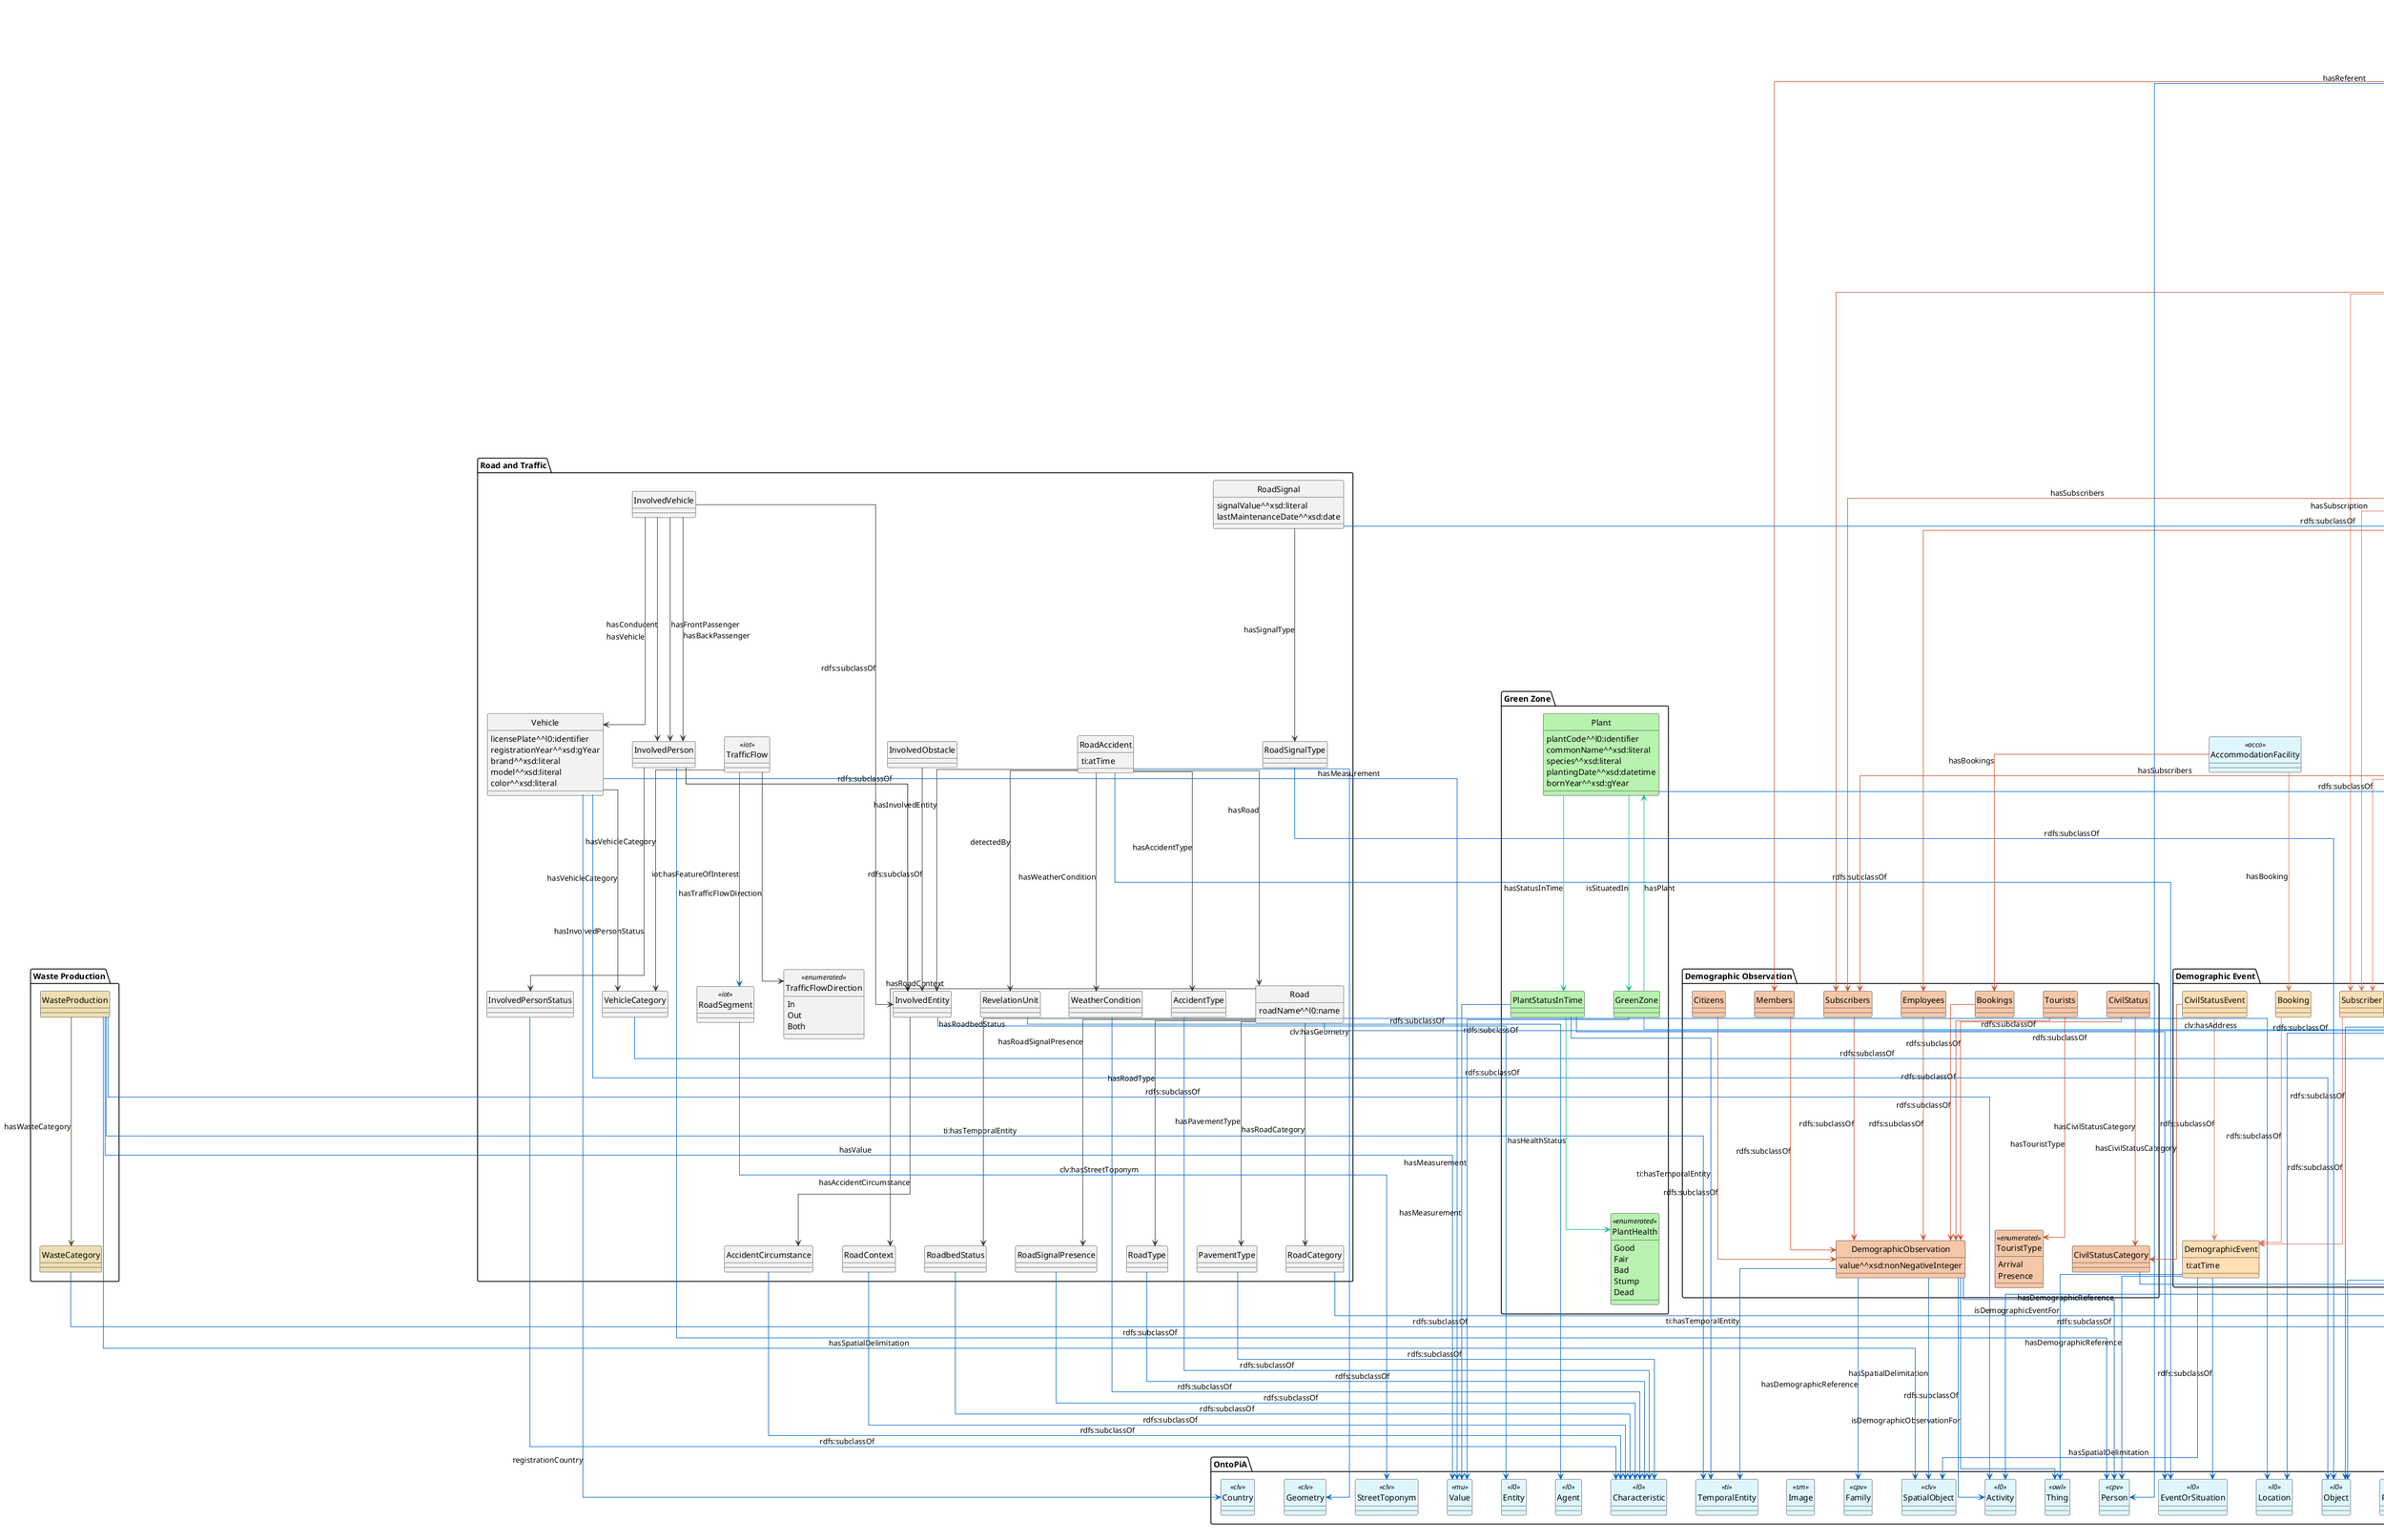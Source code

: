 @startuml OntoIM
hide circle
skinparam linetype ortho
skinparam ranksep 300
skinparam nodesep 50

!define OntoPiANode dff6ff
!define OntoPiAProperty 06c

!define OntoPiANodeEdited dff6ff

!define DemographicObservationNode f5c7a9
!define DemographicObservationProperty d1512d

!define DemographicEventNode ffdeb4
!define DemographicEventProperty df7861

!define WasteNode eddfb3
!define WasteProperty 61481c

!define OrganizationNode ffdede
!define OrganizationProperty 7a4495

!define HeritageNode ffdede
!define HeritageProperty 7a4495

!define RoadAccidentNode f2f2f2
!define RoadAccidentProperty 413f42

!define VehicleNode f2f2f2
!define VehicleProperty 413f42

!define TrafficFlowNode f2f2f2
!define TrafficFlowProperty 413f42

!define RoadSignalNode f2f2f2
!define RoadSignalProperty 413f42

!define AccessiblePoINode c4ddff
!define AccessiblePoIProperty 0096ff

!define SchoolNode fefecc
!define SchoolProperty fdb827

!define GreenZoneNode b8f1b0
!define GreenZoneProperty 14c38e

!define HospitalNode fff
!define HospitalProperty 000

' Imported objects from OntoPiA
package "OntoPiA" {
    class Thing <<owl>> #OntoPiANode

    class Entity <<l0>> #OntoPiANode
    class Activity <<l0>> #OntoPiANode
    class Location <<l0>> #OntoPiANode
    class EventOrSituation <<l0>> #OntoPiANode
    class Topic <<l0>> #OntoPiANode
    class Object <<l0>> #OntoPiANode
    class Characteristic <<l0>> #OntoPiANode
    class Collection <<l0>> #OntoPiANode
    class Agent <<l0>> #OntoPiANode

    class Address <<clv>> #OntoPiANode
    class City <<clv>> #OntoPiANode
    class StreetToponym <<clv>> #OntoPiANode
    class SpatialObject <<clv>> #OntoPiANode
    class Country <<clv>> #OntoPiANode
    class Geometry <<clv>> #OntoPiANode

    class TimeInterval <<ti>> #OntoPiANode
    class TemporalEntity <<ti>> #OntoPiANode

    class Value <<mu>> #OntoPiANode

    class OnlineContactPoint <<sm>> #OntoPiANode
    class PhysicalContactPoint <<sm>> #OntoPiANode
    class Image <<sm>> #OntoPiANode

    class AccessCondition <<accondition>> #OntoPiANode

    class Person <<cpv>> #OntoPiANode
    class Family <<cpv>> #OntoPiANode

    class Service <<cpsv>> #OntoPiANode

    class PriceSpecification <<pot>> #OntoPiANode

    class PointOfInterest <<poi>> #OntoPiANode

    class Procedure <<publiccontract>> #OntoPiANode

    class OfferedServiceDescription <<acco>> #OntoPiANode
}

' Added an Accessible Point of Interest, a POI with online contact point, physical contact point, an organization owner and an access condition.
class AccessiblePointOfInterest #AccessiblePoINode
AccessiblePointOfInterest -[#OntoPiAProperty]-> PointOfInterest : rdfs:subclassOf

AccessiblePointOfInterest -[#OntoPiAProperty]-> OnlineContactPoint : sm:hasOnlineContactPoint
AccessiblePointOfInterest -[#OntoPiAProperty]-> PhysicalContactPoint : sm:hasPhysicalContactPoint
AccessiblePointOfInterest -[#OntoPiAProperty]-> AccessCondition : accondition:hasAccessCondition
AccessiblePointOfInterest -[#OntoPiAProperty]-> OfferedServiceDescription : hasOfferedServiceDescription


package "Demographic Observation" {
    ' Demographic Observation
    ' A demographic observation can describe the demographic composition of an entity during time
    ' An example can be the number of subscribers to an event, emoployees of an organization, members of an association
    ' For a country it can be the number of citizens, weddings, deaths etc...
    ' A demo observation comes with its value and a demo prototype, which describes the type of person o family counted
    ' A demo observation can also be releated to a spatial object, which describes the spatial delimitation of the observation
    ' For example, we can count the number of males in a specific area, that can be a city, a borough, a street, etc...
    class DemographicObservation #DemographicObservationNode {
        value^^xsd:nonNegativeInteger
    }
    DemographicObservation -[#OntoPiAProperty]-> Activity : rdfs:subclassOf

    DemographicObservation -[#OntoPiAProperty]-> TemporalEntity : ti:hasTemporalEntity
    DemographicObservation -[#OntoPiAProperty]-> SpatialObject : hasSpatialDelimitation
    DemographicObservation -[#OntoPiAProperty]-> Person : hasDemographicReference
    DemographicObservation -[#OntoPiAProperty]-> Family : hasDemographicReference
    DemographicObservation -[#OntoPiAProperty]-> Thing : isDemographicObservationFor

    class Citizens #DemographicObservationNode
    Citizens -[#DemographicObservationProperty]-> DemographicObservation : rdfs:subclassOf

    class CivilStatus #DemographicObservationNode
    CivilStatus -[#DemographicObservationProperty]-> DemographicObservation : rdfs:subclassOf

    CivilStatus -[#DemographicObservationProperty]-> CivilStatusCategory : hasCivilStatusCategory

    class CivilStatusCategory #DemographicObservationNode
    CivilStatusCategory -[#OntoPiAProperty]-> Topic : rdfs:subclassOf

    class Tourists #DemographicObservationNode
    Tourists -[#DemographicObservationProperty]-> DemographicObservation : rdfs:subclassOf

    Tourists -[#DemographicObservationProperty]-> TouristType : hasTouristType

    class TouristType <<enumerated>> #DemographicObservationNode {
        Arrival
        Presence
    }

    class Bookings #DemographicObservationNode
    Bookings -[#DemographicObservationProperty]-> DemographicObservation : rdfs:subclassOf

    class Subscribers #DemographicObservationNode
    Subscribers -[#DemographicObservationProperty]-> DemographicObservation : rdfs:subclassOf

    class Employees #DemographicObservationNode
    Employees -[#DemographicObservationProperty]-> DemographicObservation : rdfs:subclassOf

    class Members #DemographicObservationNode
    Members -[#DemographicObservationProperty]-> DemographicObservation : rdfs:subclassOf
}

package "Demographic Event" {
    ' A demo event represents a wedding, a death, a birth, offering a non aggregated view of a demo observation
    class DemographicEvent #DemographicEventNode {
        ti:atTime
    }
    DemographicEvent -[#OntoPiAProperty]-> EventOrSituation : rdfs:subclassOf

    DemographicEvent -[#OntoPiAProperty]-> Person : hasDemographicReference
    DemographicEvent -[#OntoPiAProperty]-> SpatialObject : hasSpatialDelimitation
    DemographicEvent -[#OntoPiAProperty]-> Thing : isDemographicEventFor

    class CivilStatusEvent #DemographicEventNode
    CivilStatusEvent -[#DemographicEventProperty]-> DemographicEvent : rdfs:subclassOf

    CivilStatusEvent -[#DemographicObservationProperty]-> CivilStatusCategory : hasCivilStatusCategory

    class Subscriber #DemographicEventNode
    Subscriber -[#DemographicEventProperty]-> DemographicEvent : rdfs:subclassOf

    class Booking #DemographicEventNode
    Booking -[#DemographicEventProperty]-> DemographicEvent : rdfs:subclassOf
}

package "Organizations" {
    ' Organization, added end of activity, bankruptcy and liquidation, added number of empolyees, local units and heritage
    ' Added section and demograpgic classification of organization for private companies (taken from Camera di Commercio)
    ' Added an Artisan Organization with artisan Register code and date
    class Organization <<cov>> #OrganizationNode {
        endActivityDate^^xsd:date
        bankruptcyDate^^xsd:date
        liquidationDate^^xsd:date
    }

    ' Organization --> Payment : sentPayment (see later)
    Organization -[#DemographicObservationProperty]-> Employees : hasEmployees
    Organization -[#OntoPiAProperty]-> Address : hasLocalUnitAddress
    Organization -[#OntoPiAProperty]-> Service : providesService
    Organization --> Heritage : hasHeritage

    AccessiblePointOfInterest -[#OrganizationProperty]-> Organization : ownedBy
    Organization -[#OrganizationProperty]-> AccessiblePointOfInterest : ownsAccessiblePoI

    class PrivateOrganization <<cov>> #OrganizationNode
    PrivateOrganization -[#OrganizationProperty]-> Organization : rdfs:subclassOf

    PrivateOrganization -[#OrganizationProperty]-> OrganizationSection : hasOrganizationSection
    PrivateOrganization -[#OrganizationProperty]-> CompanyDemographicCategory : hasDemographicCategory

    class OrganizationSection #OrganizationNode
    OrganizationSection -[#OntoPiAProperty]-> Topic : rdfs:subclassOf

    class CompanyDemographicCategory #OrganizationNode
    CompanyDemographicCategory -[#OntoPiAProperty]-> Topic : rdfs:subclassOf

    class ArtisanOrganization #OrganizationNode {
        artisanRegisterCode^^l0:identifier
        artisanRegisterDate^^xsd:date
    }
    ArtisanOrganization -[#OrganizationProperty]-> PrivateOrganization : rdfs:subclassOf

    ' Associations are sublclass of organizations, with referent, association category (controlled vocabulary) and members observation
    class Association #OrganizationNode {
        registerID^^l0:identifier
        registeredDate^^xsd:date
        removedFromRegisterDate^^xsd:date
    }
    Association -[#OrganizationProperty]-> PrivateOrganization : rdfs:subclassOf

    Association -[#OntoPiAProperty]-> Person : hasReferent
    Association -[#OrganizationProperty]-> AssociationCategory : hasAssociationCategory
    Association -[#DemographicObservationProperty]-> Members : hasMembers

    class AssociationCategory #OrganizationNode
    AssociationCategory -[#OntoPiAProperty]-> Topic : rdfs:subclassOf

    ' The heritage of an organization, a collection of buildings owned by the organization. There are different types of heritage, like state owned assets, unavailable ecc...
    class Heritage #HeritageNode
    Heritage -[#OntoPiAProperty]-> Collection : rdfs:subclassOf

    Heritage -[#HeritageProperty]-> HeritageType : hasHeritageType
    Heritage -[#HeritageProperty]-> Building : hasBuilding

    class HeritageType #HeritageNode
    HeritageType -[#OntoPiAProperty]-> Topic : rdfs:subclassOf

    ' A building is an accessible point of interest associated with information about the land registry. A building can be concessed to an other organization. The information about the concession are stored in a Procedure Document.
    class Building #HeritageNode {
        buildingCode^^l0:identifier
    }
    Building -[#AccessiblePoIProperty]-> AccessiblePointOfInterest : rdfs:subclassOf

    Building -[#OntoPiAProperty]-> Procedure : concessedWithProcedure
    Building -[#HeritageProperty]-> LandRegistry : hasLandRegistry

    class LandRegistry #HeritageNode {
        sheet^^xsd:literal
        map^^xsd:literal
        subordinate^^xsd:literal
    }
    LandRegistry -[#OntoPiAProperty]-> Object : rdfs:subclassOf

    LandRegistry -[#HeritageProperty]-> LandRegistryCategory : hasLandRegistryCategory

    class LandRegistryCategory #HeritageNode
    LandRegistryCategory -[#OntoPiAProperty]-> Topic : rdfs:subclassOf

    ' Events, added the organizer of the event and the subscribers
    class Event <<cpev>> #OntoPiANodeEdited

}

Event -[#OrganizationProperty]-> Organization : isOrganizedBy
Event -[#DemographicObservationProperty]-> Subscribers : hasSubscribers
Event -[#DemographicEventProperty]-> Subscriber : hasSubscription

package "Waste Production" {
    ' Waste production
    class WasteProduction #WasteNode
    WasteProduction -[#OntoPiAProperty]-> Activity : rdfs:subclassOf

    WasteProduction -[#OntoPiAProperty]-> Value : hasValue
    WasteProduction -[#OntoPiAProperty]-> TemporalEntity : ti:hasTemporalEntity
    WasteProduction -[#OntoPiAProperty]-> SpatialObject : hasSpatialDelimitation

    WasteProduction -[#WasteProperty]-> WasteCategory : hasWasteCategory

    class WasteCategory #WasteNode
    WasteCategory -[#OntoPiAProperty]-> Topic : rdfs:subclassOf
}

package "Road and Traffic" {
    ' Road accidents
    class RoadAccident #RoadAccidentNode {
        ti:atTime
    }
    RoadAccident -[#OntoPiAProperty]-> EventOrSituation : rdfs:subclassOf

    RoadAccident -[#RoadAccidentProperty]-> RevelationUnit : detectedBy
    RoadAccident -[#OntoPiAProperty]-> Geometry : clv:hasGeometry
    RoadAccident -[#RoadAccidentProperty]-> Road : hasRoad
    RoadAccident -[#RoadAccidentProperty]-> WeatherCondition : hasWeatherCondition
    RoadAccident -[#RoadAccidentProperty]-> AccidentType : hasAccidentType
    RoadAccident -[#RoadAccidentProperty]-> InvolvedEntity : hasInvolvedEntity

    class RevelationUnit #RoadAccidentNode
    RevelationUnit -[#OntoPiAProperty]-> Agent : rdfs:subclassOf

    class Road #RoadAccidentNode {
        roadName^^l0:name
    }
    Road -[#OntoPiAProperty]-> Location : rdfs:subclassOf

    Road -[#OntoPiAProperty]-> Address : clv:hasAddress
    Road -[#RoadAccidentProperty]-> RoadCategory : hasRoadCategory
    Road -[#RoadAccidentProperty]-> RoadType : hasRoadType
    Road -[#RoadAccidentProperty]-> PavementType : hasPavementType
    Road -[#RoadAccidentProperty]-> RoadContext : hasRoadContext
    Road -[#RoadAccidentProperty]-> RoadbedStatus : hasRoadbedStatus
    Road -[#RoadAccidentProperty]-> RoadSignalPresence : hasRoadSignalPresence

    class RoadCategory #RoadAccidentNode
    RoadCategory -[#OntoPiAProperty]-> Topic : rdfs:subclassOf

    class RoadType #RoadAccidentNode
    RoadType -[#OntoPiAProperty]-> Characteristic : rdfs:subclassOf

    class PavementType #RoadAccidentNode
    PavementType -[#OntoPiAProperty]-> Characteristic : rdfs:subclassOf

    class RoadContext #RoadAccidentNode
    RoadContext -[#OntoPiAProperty]-> Characteristic : rdfs:subclassOf

    class RoadbedStatus #RoadAccidentNode
    RoadbedStatus -[#OntoPiAProperty]-> Characteristic : rdfs:subclassOf

    class RoadSignalPresence #RoadAccidentNode
    RoadSignalPresence -[#OntoPiAProperty]-> Characteristic : rdfs:subclassOf

    class WeatherCondition #RoadAccidentNode
    WeatherCondition -[#OntoPiAProperty]-> Characteristic : rdfs:subclassOf

    class AccidentType #RoadAccidentNode
    AccidentType -[#OntoPiAProperty]-> Characteristic : rdfs:subclassOf

    class InvolvedEntity #RoadAccidentNode
    InvolvedEntity -[#OntoPiAProperty]-> Entity : rdfs:subclassOf

    InvolvedEntity -[#RoadAccidentProperty]-> AccidentCircumstance : hasAccidentCircumstance

    class AccidentCircumstance #RoadAccidentNode
    AccidentCircumstance -[#OntoPiAProperty]-> Characteristic : rdfs:subclassOf

    class InvolvedVehicle #RoadAccidentNode
    InvolvedVehicle -[#RoadAccidentProperty]-> InvolvedEntity : rdfs:subclassOf

    InvolvedVehicle -[#VehicleProperty]-> Vehicle : hasVehicle
    InvolvedVehicle -[#RoadAccidentProperty]-> InvolvedPerson : hasConducent
    InvolvedVehicle -[#RoadAccidentProperty]-> InvolvedPerson : hasFrontPassenger
    InvolvedVehicle -[#RoadAccidentProperty]-> InvolvedPerson : hasBackPassenger

    class InvolvedPerson #RoadAccidentNode
    InvolvedPerson --> InvolvedEntity : rdfs:subclassOf
    InvolvedPerson -[#OntoPiAProperty]-> Person : rdfs:subclassOf

    InvolvedPerson -[#RoadAccidentProperty]-> InvolvedPersonStatus : hasInvolvedPersonStatus

    class InvolvedPersonStatus #RoadAccidentNode
    InvolvedPersonStatus -[#OntoPiAProperty]-> Characteristic : rdfs:subclassOf

    class InvolvedObstacle #RoadAccidentNode
    InvolvedObstacle -[#RoadAccidentProperty]-> InvolvedEntity : rdfs:subclassOf

    class Vehicle #VehicleNode {
        licensePlate^^l0:identifier
        registrationYear^^xsd:gYear
        brand^^xsd:literal
        model^^xsd:literal
        color^^xsd:literal
    }
    Vehicle -[#OntoPiAProperty]-> Object : rdfs:subclassOf

    Vehicle -[#VehicleProperty]-> VehicleCategory : hasVehicleCategory
    Vehicle -[#OntoPiAProperty]-> Value : hasMeasurement
    Vehicle -[#OntoPiAProperty]-> Country : registrationCountry

    class VehicleCategory #VehicleNode
    VehicleCategory -[#OntoPiAProperty]-> Topic : rdfs:subclassOf

    ' The road signals are point of interests with a signal value (e.g. 50 for a speed limit or the name of the destination indicated)
    class RoadSignal #RoadSignalNode {
        signalValue^^xsd:literal
        lastMaintenanceDate^^xsd:date
    }
    RoadSignal -[#OntoPiAProperty]-> PointOfInterest : rdfs:subclassOf

    RoadSignal -[#RoadSignalProperty]-> RoadSignalType : hasSignalType

    ' The road signal type is a controlled vocabulary of all road signals, with a value, an image and a category
    class RoadSignalType #RoadSignalNode
    RoadSignalType -[#OntoPiAProperty]-> Object : rdfs:subclassOf

    ' Traffic Flow observation. Added street toponym to road segment and vehicle category (controlled vocabulary)
    class TrafficFlow <<iot>> #TrafficFlowNode
    TrafficFlow -[#OntoPiAProperty]-> RoadSegment : iot:hasFeatureOfInterest
    TrafficFlow -[#TrafficFlowProperty]-> VehicleCategory : hasVehicleCategory
    TrafficFlow -[#TrafficFlowProperty]-> TrafficFlowDirection : hasTrafficFlowDirection

    class TrafficFlowDirection <<enumerated>> #TrafficFlowNode {
        In
        Out
        Both
    }

    class RoadSegment <<iot>> #TrafficFlowNode
    RoadSegment -[#OntoPiAProperty]-> StreetToponym : clv:hasStreetToponym
}

' Booking statistical data for accommodation facilities
class AccommodationFacility <<acco>> #OntoPiANodeEdited
AccommodationFacility -[#DemographicObservationProperty]-> Bookings : hasBookings
AccommodationFacility -[#DemographicEventProperty]-> Booking : hasBooking

package "School" {
    ' A school can be public or private is an accessible point of interest, with services, subscribers and courses that can be offer
    class School #SchoolNode {
        schoolCode^^l0:identifier
    }
    School -[#AccessiblePoIProperty]-> AccessiblePointOfInterest : rdfs:subclassOf

    School -[#SchoolProperty]-> SchoolCategory : hasSchoolCategory
    School -[#SchoolProperty]-> Course : offersCourse
    School -[#SchoolProperty]-> ComprehensiveSchool : isIncludedInComprehensiveSchool
    School -[#DemographicObservationProperty]-> Subscribers : hasSubscribers
    School -[#DemographicEventProperty]-> Subscriber : hasSubscription

    class ComprehensiveSchool #SchoolNode
    ComprehensiveSchool -[#SchoolProperty]-> School : rdfs:subclassOf

    ComprehensiveSchool -[#SchoolProperty]-> School : includesSchool

    ' controlled vocabulary
    class SchoolCategory #SchoolNode
    SchoolCategory -[#OntoPiAProperty]-> Topic : rdfs:subclassOf

    class PublicSchool #SchoolNode
    PublicSchool -[#SchoolProperty]-> School : rdfs:subclassOf

    class PrivateSchool #SchoolNode
    PrivateSchool -[#SchoolProperty]-> School : rdfs:subclassOf

    ' A course organized by a school or an organization is an activity located in a classroom (phisical or online), with a price and subscribers
    class Course #SchoolNode {
        courseCode^^l0:identifier
        l0:name
        l0:description
        durationHours^^xsd:int
    }
    Course -[#OntoPiAProperty]-> Activity : rdfs:subclassOf

    Course -[#SchoolProperty]-> School : offeredBy
    Course -[#OntoPiAProperty]-> TimeInterval : ti:hasTimeInterval
    Course -[#SchoolProperty]-> ClassRoom : locatedInClassRoom
    Course -[#OntoPiAProperty]-> PriceSpecification : pot:hasPriceSpecification
    Course -[#DemographicObservationProperty]-> Subscribers : hasSubscribers
    Course -[#DemographicEventProperty]-> Subscriber : hasSubscription

    ' A classroom is a space where a course take place. A physical classroom has an address, a virtual classroom is associated with the service used.
    class ClassRoom #SchoolNode {
        l0:name
    }
    ClassRoom -[#OntoPiAProperty]-> Location : rdfs:subclassOf

    ClassRoom -[#SchoolProperty]-> Course : locationForCourse

    class PhysicalClassRoom #SchoolNode
    PhysicalClassRoom -[#SchoolProperty]-> ClassRoom : rdfs:subclassOf

    PhysicalClassRoom -[#OntoPiAProperty]-> Address : clv:hasAddress

    class VirtualClassRoom #SchoolNode
    VirtualClassRoom -[#SchoolProperty]-> ClassRoom : rdfs:subclassOf

    VirtualClassRoom -[#SchoolProperty]-> VideoCommunicationService : usesVideoCommunicationService

    class VideoCommunicationService #SchoolNode {
        l0:name
        serviceURL^^xsd:anyuri
    }
    VideoCommunicationService -[#OntoPiAProperty]-> Object : rdfs:subclassOf
}

package "Green Zone" {
    ' A plant, with the species, the common name, the born year, planted date and its status in time. The status is described as the plant health, the height and the circumference
    class Plant #GreenZoneNode {
        plantCode^^l0:identifier
        commonName^^xsd:literal
        species^^xsd:literal
        plantingDate^^xsd:datetime
        bornYear^^xsd:gYear
    }
    Plant -[#OntoPiAProperty]-> PointOfInterest : rdfs:subclassOf

    Plant -[#GreenZoneProperty]-> PlantStatusInTime : hasStatusInTime
    Plant -[#GreenZoneProperty]-> GreenZone : isSituatedIn

    class PlantStatusInTime #GreenZoneNode
    PlantStatusInTime -[#OntoPiAProperty]-> EventOrSituation : rdfs:subclassOf

    PlantStatusInTime -[#OntoPiAProperty]-> Value : hasMeasurement
    PlantStatusInTime -[#GreenZoneProperty]-> PlantHealth : hasHealthStatus
    PlantStatusInTime -[#OntoPiAProperty]-> TemporalEntity : ti:hasTemporalEntity

    class PlantHealth <<enumerated>> #GreenZoneNode {
        Good
        Fair
        Bad
        Stump
        Dead
    }

    ' A green zone is an accessible point of interest that can also contains plants and can has an area
    class GreenZone #GreenZoneNode
    GreenZone -[#AccessiblePoIProperty]-> AccessiblePointOfInterest : rdfs:subclassOf

    GreenZone -[#OntoPiAProperty]-> Value : hasMeasurement
    GreenZone -[#GreenZoneProperty]-> Plant : hasPlant
}

package "Hospital" {
    ' An hospial is an accessible point of interest with hospital departments, services, total number of beds and departments which are also described as hospitals
    class Hospital #HospitalNode {
        totalNumberOfBeds^^xsd:int
    }
    Hospital -[#AccessiblePoIProperty]-> AccessiblePointOfInterest : rdfs:subclassOf

    Hospital -[#HospitalProperty]-> HospitalDepartment : hasHospitalDepartment

    class PublicHospital #HospitalNode
    PublicHospital -[#HospitalProperty]-> Hospital : rdfs:subclassOf

    class PrivateHospital #HospitalNode
    PrivateHospital -[#HospitalProperty]-> Hospital : rdfs:subclassOf

    class HospitalDepartment #HospitalNode
    HospitalDepartment -[#HospitalProperty]-> Hospital : rdfs:subclassOf

    HospitalDepartment -[#HospitalProperty]-> Hospital : isDepartmentOf
}
@enduml